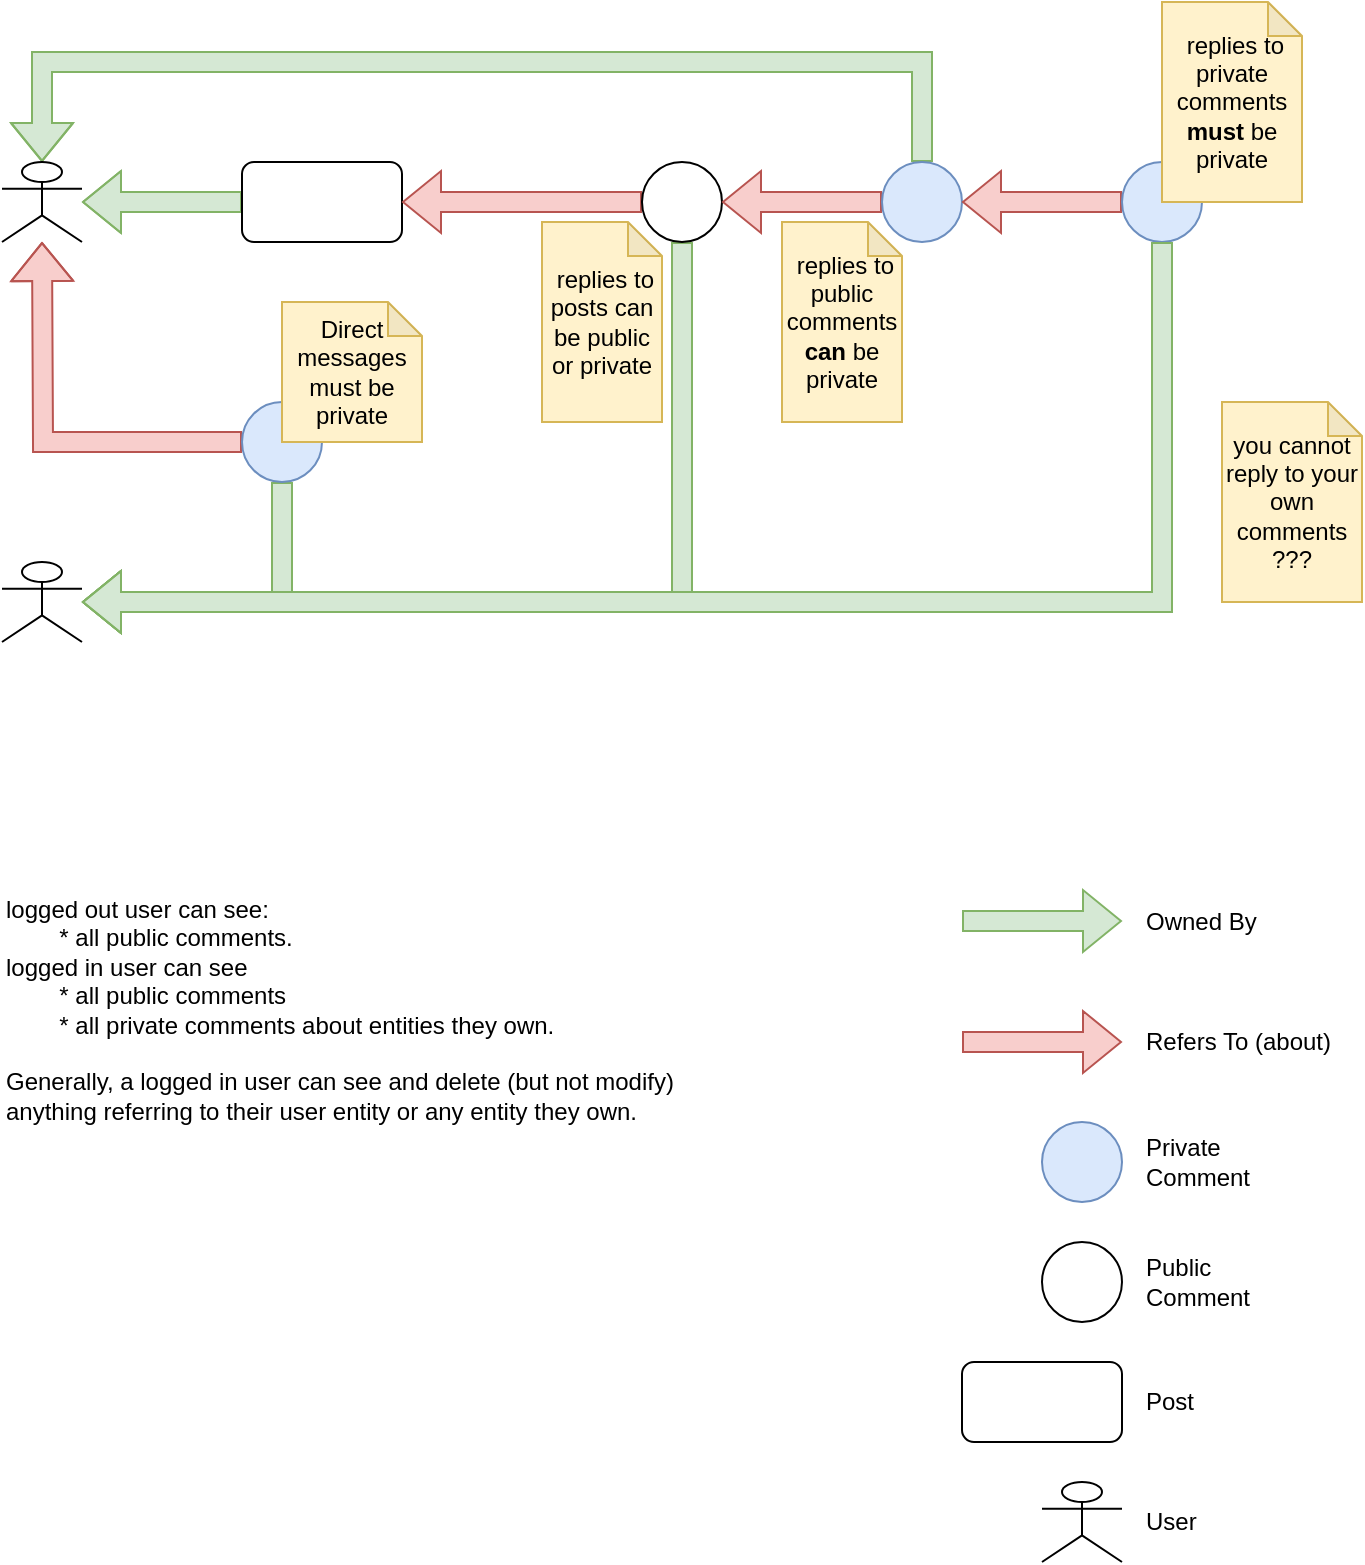 <mxfile version="20.8.16" type="device"><diagram name="Page-1" id="qzqZ2HCyfsx1omltbu0w"><mxGraphModel dx="1114" dy="1031" grid="1" gridSize="10" guides="1" tooltips="1" connect="1" arrows="1" fold="1" page="1" pageScale="1" pageWidth="827" pageHeight="1169" math="0" shadow="0"><root><mxCell id="0"/><mxCell id="1" parent="0"/><mxCell id="bWwPt2qMBJXpUxNbCLMe-2" value="" style="shape=umlActor;verticalLabelPosition=bottom;verticalAlign=top;html=1;outlineConnect=0;fontFamily=Helvetica;fontSize=12;fontColor=default;align=center;strokeColor=default;fillColor=default;" parent="1" vertex="1"><mxGeometry x="40" y="320" width="40" height="40" as="geometry"/></mxCell><mxCell id="bWwPt2qMBJXpUxNbCLMe-5" style="edgeStyle=orthogonalEdgeStyle;rounded=0;orthogonalLoop=1;jettySize=auto;html=1;entryX=1;entryY=0.5;entryDx=0;entryDy=0;shape=flexArrow;fillColor=#d5e8d4;strokeColor=#82b366;" parent="1" source="bWwPt2qMBJXpUxNbCLMe-4" edge="1"><mxGeometry relative="1" as="geometry"><mxPoint x="80" y="140" as="targetPoint"/></mxGeometry></mxCell><mxCell id="bWwPt2qMBJXpUxNbCLMe-4" value="" style="rounded=1;whiteSpace=wrap;html=1;" parent="1" vertex="1"><mxGeometry x="160" y="120" width="80" height="40" as="geometry"/></mxCell><mxCell id="bWwPt2qMBJXpUxNbCLMe-7" style="edgeStyle=orthogonalEdgeStyle;rounded=0;orthogonalLoop=1;jettySize=auto;html=1;entryX=1;entryY=0.5;entryDx=0;entryDy=0;shape=flexArrow;fillColor=#f8cecc;strokeColor=#b85450;" parent="1" source="bWwPt2qMBJXpUxNbCLMe-6" target="bWwPt2qMBJXpUxNbCLMe-4" edge="1"><mxGeometry relative="1" as="geometry"/></mxCell><mxCell id="bWwPt2qMBJXpUxNbCLMe-19" style="edgeStyle=orthogonalEdgeStyle;shape=flexArrow;rounded=0;orthogonalLoop=1;jettySize=auto;html=1;entryX=1;entryY=0.5;entryDx=0;entryDy=0;fillColor=#d5e8d4;strokeColor=#82b366;" parent="1" source="bWwPt2qMBJXpUxNbCLMe-6" target="bWwPt2qMBJXpUxNbCLMe-2" edge="1"><mxGeometry relative="1" as="geometry"><Array as="points"><mxPoint x="380" y="340"/></Array></mxGeometry></mxCell><mxCell id="bWwPt2qMBJXpUxNbCLMe-6" value="" style="ellipse;whiteSpace=wrap;html=1;aspect=fixed;" parent="1" vertex="1"><mxGeometry x="360" y="120" width="40" height="40" as="geometry"/></mxCell><mxCell id="bWwPt2qMBJXpUxNbCLMe-9" style="edgeStyle=orthogonalEdgeStyle;rounded=0;orthogonalLoop=1;jettySize=auto;html=1;entryX=1;entryY=0.5;entryDx=0;entryDy=0;shape=flexArrow;fillColor=#f8cecc;strokeColor=#b85450;" parent="1" source="bWwPt2qMBJXpUxNbCLMe-8" target="bWwPt2qMBJXpUxNbCLMe-6" edge="1"><mxGeometry relative="1" as="geometry"/></mxCell><mxCell id="bWwPt2qMBJXpUxNbCLMe-20" style="edgeStyle=orthogonalEdgeStyle;shape=flexArrow;rounded=0;orthogonalLoop=1;jettySize=auto;html=1;entryX=0.5;entryY=0;entryDx=0;entryDy=0;fillColor=#d5e8d4;strokeColor=#82b366;" parent="1" source="bWwPt2qMBJXpUxNbCLMe-8" edge="1"><mxGeometry relative="1" as="geometry"><mxPoint x="60" y="120" as="targetPoint"/><Array as="points"><mxPoint x="500" y="70"/><mxPoint x="60" y="70"/></Array></mxGeometry></mxCell><mxCell id="bWwPt2qMBJXpUxNbCLMe-8" value="" style="ellipse;whiteSpace=wrap;html=1;aspect=fixed;fillColor=#dae8fc;strokeColor=#6c8ebf;" parent="1" vertex="1"><mxGeometry x="480" y="120" width="40" height="40" as="geometry"/></mxCell><mxCell id="bWwPt2qMBJXpUxNbCLMe-11" style="edgeStyle=orthogonalEdgeStyle;rounded=0;orthogonalLoop=1;jettySize=auto;html=1;entryX=1;entryY=0.5;entryDx=0;entryDy=0;shape=flexArrow;fillColor=#f8cecc;strokeColor=#b85450;" parent="1" source="bWwPt2qMBJXpUxNbCLMe-10" target="bWwPt2qMBJXpUxNbCLMe-8" edge="1"><mxGeometry relative="1" as="geometry"/></mxCell><mxCell id="bWwPt2qMBJXpUxNbCLMe-10" value="" style="ellipse;whiteSpace=wrap;html=1;aspect=fixed;fillColor=#dae8fc;strokeColor=#6c8ebf;" parent="1" vertex="1"><mxGeometry x="600" y="120" width="40" height="40" as="geometry"/></mxCell><mxCell id="bWwPt2qMBJXpUxNbCLMe-13" style="edgeStyle=orthogonalEdgeStyle;rounded=0;orthogonalLoop=1;jettySize=auto;html=1;entryX=0.5;entryY=1;entryDx=0;entryDy=0;shape=flexArrow;fillColor=#f8cecc;strokeColor=#b85450;" parent="1" source="bWwPt2qMBJXpUxNbCLMe-12" edge="1"><mxGeometry relative="1" as="geometry"><mxPoint x="60" y="160" as="targetPoint"/></mxGeometry></mxCell><mxCell id="bWwPt2qMBJXpUxNbCLMe-18" style="edgeStyle=orthogonalEdgeStyle;shape=flexArrow;rounded=0;orthogonalLoop=1;jettySize=auto;html=1;entryX=1;entryY=0.5;entryDx=0;entryDy=0;exitX=0.5;exitY=1;exitDx=0;exitDy=0;fillColor=#d5e8d4;strokeColor=#82b366;" parent="1" source="bWwPt2qMBJXpUxNbCLMe-12" target="bWwPt2qMBJXpUxNbCLMe-2" edge="1"><mxGeometry relative="1" as="geometry"/></mxCell><mxCell id="bWwPt2qMBJXpUxNbCLMe-12" value="" style="ellipse;whiteSpace=wrap;html=1;aspect=fixed;fillColor=#dae8fc;strokeColor=#6c8ebf;" parent="1" vertex="1"><mxGeometry x="160" y="240" width="40" height="40" as="geometry"/></mxCell><mxCell id="bWwPt2qMBJXpUxNbCLMe-22" value="" style="shape=umlActor;verticalLabelPosition=bottom;verticalAlign=top;html=1;outlineConnect=0;fontFamily=Helvetica;fontSize=12;fontColor=default;align=center;strokeColor=default;fillColor=default;" parent="1" vertex="1"><mxGeometry x="560" y="780" width="40" height="40" as="geometry"/></mxCell><mxCell id="bWwPt2qMBJXpUxNbCLMe-23" value="User" style="text;html=1;strokeColor=none;fillColor=none;align=left;verticalAlign=middle;whiteSpace=wrap;rounded=0;" parent="1" vertex="1"><mxGeometry x="610" y="785" width="60" height="30" as="geometry"/></mxCell><mxCell id="bWwPt2qMBJXpUxNbCLMe-24" value="" style="rounded=1;whiteSpace=wrap;html=1;" parent="1" vertex="1"><mxGeometry x="520" y="720" width="80" height="40" as="geometry"/></mxCell><mxCell id="bWwPt2qMBJXpUxNbCLMe-25" value="Post" style="text;html=1;strokeColor=none;fillColor=none;align=left;verticalAlign=middle;whiteSpace=wrap;rounded=0;" parent="1" vertex="1"><mxGeometry x="610" y="725" width="60" height="30" as="geometry"/></mxCell><mxCell id="bWwPt2qMBJXpUxNbCLMe-26" value="" style="ellipse;whiteSpace=wrap;html=1;aspect=fixed;" parent="1" vertex="1"><mxGeometry x="560" y="660" width="40" height="40" as="geometry"/></mxCell><mxCell id="bWwPt2qMBJXpUxNbCLMe-27" value="Public Comment" style="text;html=1;strokeColor=none;fillColor=none;align=left;verticalAlign=middle;whiteSpace=wrap;rounded=0;" parent="1" vertex="1"><mxGeometry x="610" y="665" width="60" height="30" as="geometry"/></mxCell><mxCell id="bWwPt2qMBJXpUxNbCLMe-28" value="" style="ellipse;whiteSpace=wrap;html=1;aspect=fixed;fillColor=#dae8fc;strokeColor=#6c8ebf;" parent="1" vertex="1"><mxGeometry x="560" y="600" width="40" height="40" as="geometry"/></mxCell><mxCell id="bWwPt2qMBJXpUxNbCLMe-29" value="Private Comment" style="text;html=1;strokeColor=none;fillColor=none;align=left;verticalAlign=middle;whiteSpace=wrap;rounded=0;" parent="1" vertex="1"><mxGeometry x="610" y="605" width="60" height="30" as="geometry"/></mxCell><mxCell id="bWwPt2qMBJXpUxNbCLMe-30" value="" style="shape=flexArrow;endArrow=classic;html=1;rounded=0;strokeColor=#b85450;fillColor=#f8cecc;" parent="1" edge="1"><mxGeometry width="50" height="50" relative="1" as="geometry"><mxPoint x="520" y="560" as="sourcePoint"/><mxPoint x="600" y="560" as="targetPoint"/></mxGeometry></mxCell><mxCell id="bWwPt2qMBJXpUxNbCLMe-31" value="Refers To (about)" style="text;html=1;strokeColor=none;fillColor=none;align=left;verticalAlign=middle;whiteSpace=wrap;rounded=0;" parent="1" vertex="1"><mxGeometry x="610" y="540" width="110" height="40" as="geometry"/></mxCell><mxCell id="bWwPt2qMBJXpUxNbCLMe-33" value="" style="shape=flexArrow;endArrow=classic;html=1;rounded=0;strokeColor=#82b366;fillColor=#d5e8d4;" parent="1" edge="1"><mxGeometry width="50" height="50" relative="1" as="geometry"><mxPoint x="520" y="499.5" as="sourcePoint"/><mxPoint x="600" y="499.5" as="targetPoint"/></mxGeometry></mxCell><mxCell id="bWwPt2qMBJXpUxNbCLMe-34" value="Owned By" style="text;html=1;strokeColor=none;fillColor=none;align=left;verticalAlign=middle;whiteSpace=wrap;rounded=0;" parent="1" vertex="1"><mxGeometry x="610" y="480" width="60" height="40" as="geometry"/></mxCell><mxCell id="bWwPt2qMBJXpUxNbCLMe-40" value="" style="shape=umlActor;verticalLabelPosition=bottom;verticalAlign=top;html=1;outlineConnect=0;fontFamily=Helvetica;fontSize=12;fontColor=default;align=center;strokeColor=default;fillColor=default;" parent="1" vertex="1"><mxGeometry x="40" y="120" width="40" height="40" as="geometry"/></mxCell><mxCell id="bWwPt2qMBJXpUxNbCLMe-21" style="edgeStyle=orthogonalEdgeStyle;shape=flexArrow;rounded=0;orthogonalLoop=1;jettySize=auto;html=1;entryX=1;entryY=0.5;entryDx=0;entryDy=0;fillColor=#d5e8d4;strokeColor=#82b366;" parent="1" source="bWwPt2qMBJXpUxNbCLMe-10" target="bWwPt2qMBJXpUxNbCLMe-2" edge="1"><mxGeometry relative="1" as="geometry"><Array as="points"><mxPoint x="620" y="340"/></Array></mxGeometry></mxCell><mxCell id="bWwPt2qMBJXpUxNbCLMe-41" value="&amp;nbsp;replies to private comments &lt;b&gt;must&lt;/b&gt; be private" style="shape=note;whiteSpace=wrap;html=1;backgroundOutline=1;darkOpacity=0.05;size=17;fillColor=#fff2cc;strokeColor=#d6b656;" parent="1" vertex="1"><mxGeometry x="620" y="40" width="70" height="100" as="geometry"/></mxCell><mxCell id="bWwPt2qMBJXpUxNbCLMe-42" value="Direct messages must be private" style="shape=note;whiteSpace=wrap;html=1;backgroundOutline=1;darkOpacity=0.05;size=17;fillColor=#fff2cc;strokeColor=#d6b656;" parent="1" vertex="1"><mxGeometry x="180" y="190" width="70" height="70" as="geometry"/></mxCell><mxCell id="bWwPt2qMBJXpUxNbCLMe-43" value="&amp;nbsp;replies to public comments &lt;b&gt;can&lt;/b&gt; be private" style="shape=note;whiteSpace=wrap;html=1;backgroundOutline=1;darkOpacity=0.05;size=17;fillColor=#fff2cc;strokeColor=#d6b656;" parent="1" vertex="1"><mxGeometry x="430" y="150" width="60" height="100" as="geometry"/></mxCell><mxCell id="bWwPt2qMBJXpUxNbCLMe-44" value="&amp;nbsp;replies to posts can be public or private" style="shape=note;whiteSpace=wrap;html=1;backgroundOutline=1;darkOpacity=0.05;size=17;fillColor=#fff2cc;strokeColor=#d6b656;" parent="1" vertex="1"><mxGeometry x="310" y="150" width="60" height="100" as="geometry"/></mxCell><mxCell id="bWwPt2qMBJXpUxNbCLMe-45" value="you cannot reply to your own comments&lt;br&gt;???" style="shape=note;whiteSpace=wrap;html=1;backgroundOutline=1;darkOpacity=0.05;size=17;fillColor=#fff2cc;strokeColor=#d6b656;" parent="1" vertex="1"><mxGeometry x="650" y="240" width="70" height="100" as="geometry"/></mxCell><mxCell id="qLT9yIKNqt6zvXPT51B_-1" value="logged out user can see:&lt;br&gt;&lt;span style=&quot;white-space: pre;&quot;&gt;&#9;&lt;/span&gt;* all public comments.&lt;br&gt;logged in user can see&lt;br&gt;&lt;span style=&quot;white-space: pre;&quot;&gt;&#9;&lt;/span&gt;* all public comments&lt;br&gt;&lt;span style=&quot;white-space: pre;&quot;&gt;&#9;&lt;/span&gt;* all private comments about entities they own.&lt;br&gt;&lt;br&gt;Generally, a logged in user can see and delete (but not modify) anything referring to their user entity or any entity they own." style="text;html=1;strokeColor=none;fillColor=none;align=left;verticalAlign=top;whiteSpace=wrap;rounded=0;" vertex="1" parent="1"><mxGeometry x="40" y="480" width="360" height="240" as="geometry"/></mxCell></root></mxGraphModel></diagram></mxfile>
